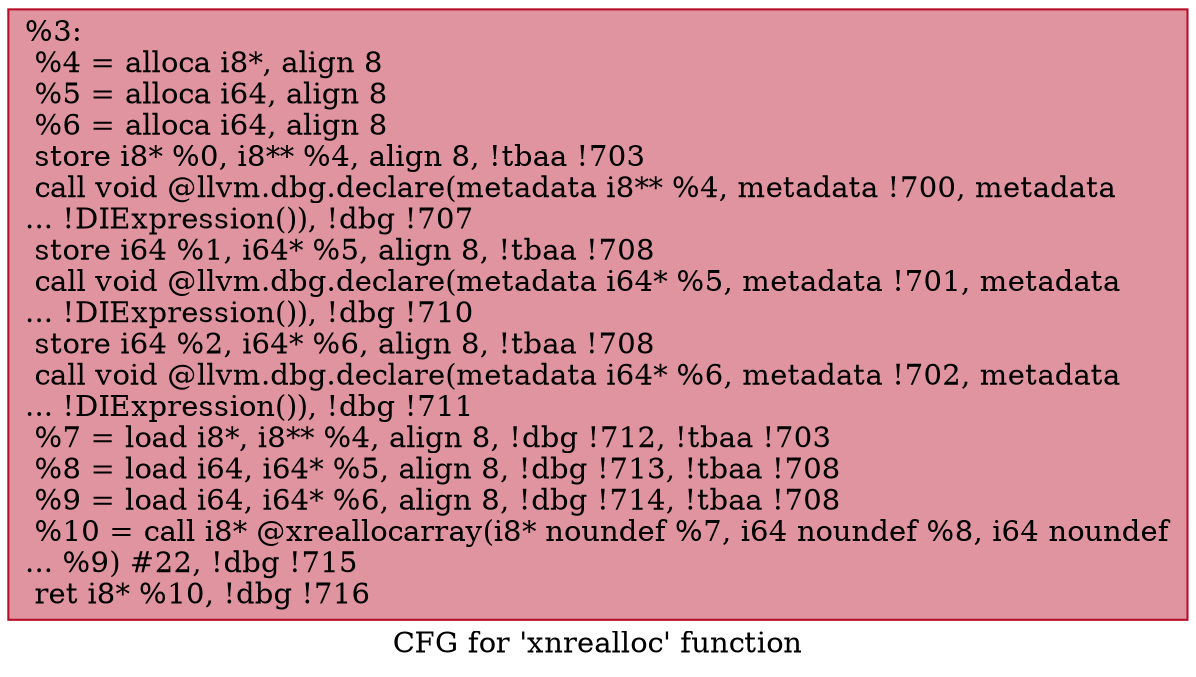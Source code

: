 digraph "CFG for 'xnrealloc' function" {
	label="CFG for 'xnrealloc' function";

	Node0x197bfd0 [shape=record,color="#b70d28ff", style=filled, fillcolor="#b70d2870",label="{%3:\l  %4 = alloca i8*, align 8\l  %5 = alloca i64, align 8\l  %6 = alloca i64, align 8\l  store i8* %0, i8** %4, align 8, !tbaa !703\l  call void @llvm.dbg.declare(metadata i8** %4, metadata !700, metadata\l... !DIExpression()), !dbg !707\l  store i64 %1, i64* %5, align 8, !tbaa !708\l  call void @llvm.dbg.declare(metadata i64* %5, metadata !701, metadata\l... !DIExpression()), !dbg !710\l  store i64 %2, i64* %6, align 8, !tbaa !708\l  call void @llvm.dbg.declare(metadata i64* %6, metadata !702, metadata\l... !DIExpression()), !dbg !711\l  %7 = load i8*, i8** %4, align 8, !dbg !712, !tbaa !703\l  %8 = load i64, i64* %5, align 8, !dbg !713, !tbaa !708\l  %9 = load i64, i64* %6, align 8, !dbg !714, !tbaa !708\l  %10 = call i8* @xreallocarray(i8* noundef %7, i64 noundef %8, i64 noundef\l... %9) #22, !dbg !715\l  ret i8* %10, !dbg !716\l}"];
}
